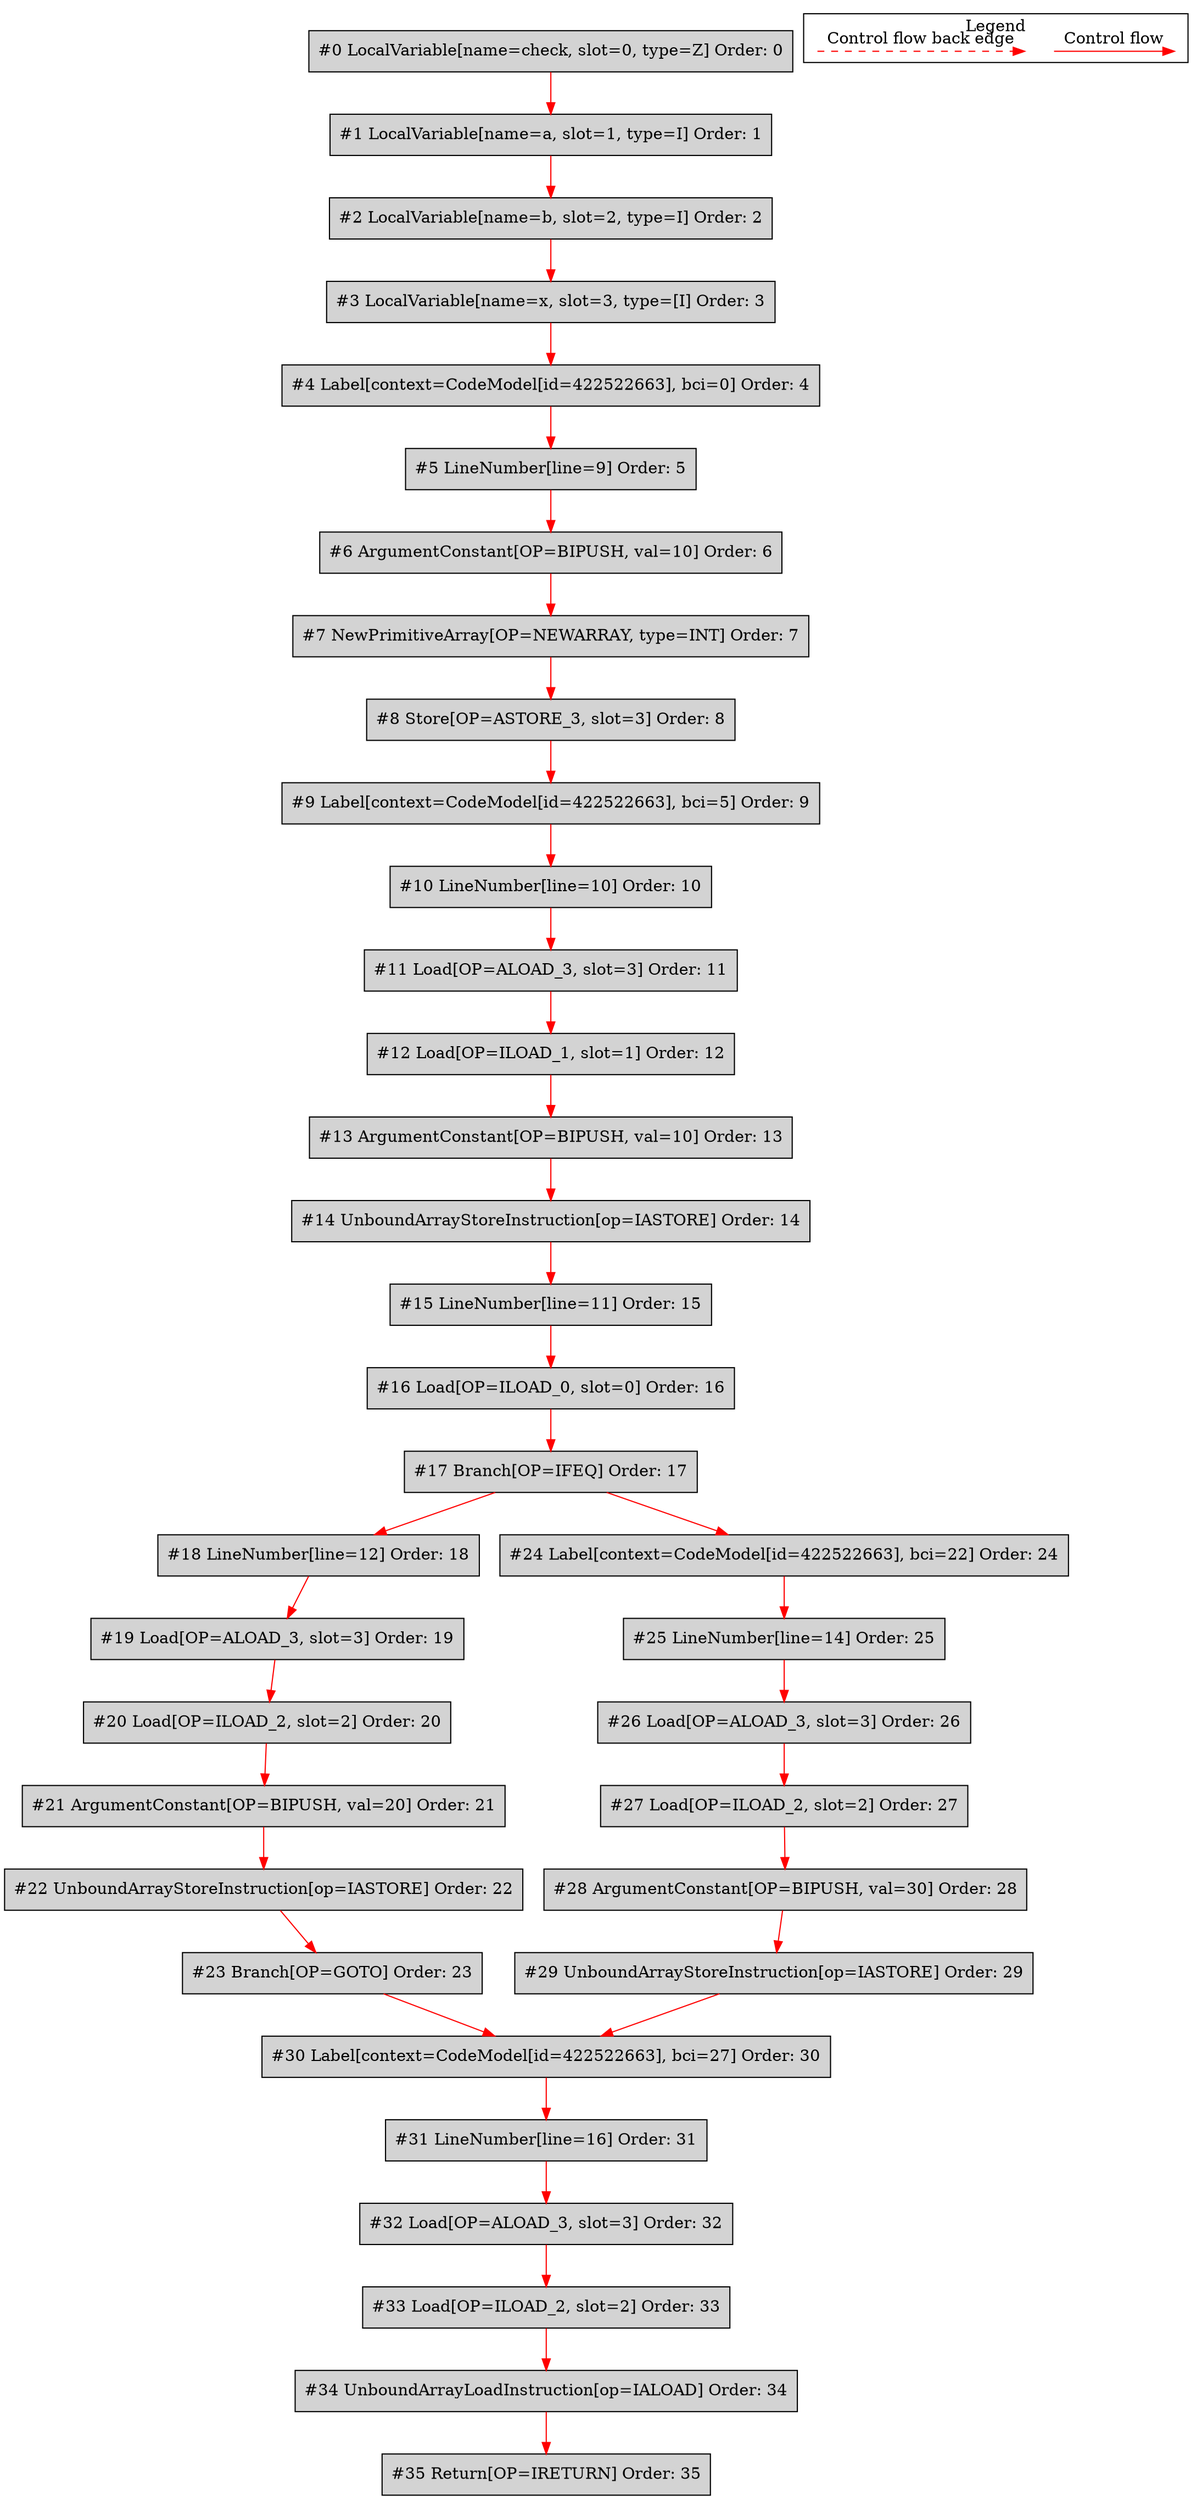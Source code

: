 digraph {
 ordering="in";
 node0[label="#0 LocalVariable[name=check, slot=0, type=Z] Order: 0", shape=box, fillcolor=lightgrey, style=filled];
 node1[label="#1 LocalVariable[name=a, slot=1, type=I] Order: 1", shape=box, fillcolor=lightgrey, style=filled];
 node2[label="#2 LocalVariable[name=b, slot=2, type=I] Order: 2", shape=box, fillcolor=lightgrey, style=filled];
 node3[label="#3 LocalVariable[name=x, slot=3, type=[I] Order: 3", shape=box, fillcolor=lightgrey, style=filled];
 node4[label="#4 Label[context=CodeModel[id=422522663], bci=0] Order: 4", shape=box, fillcolor=lightgrey, style=filled];
 node5[label="#5 LineNumber[line=9] Order: 5", shape=box, fillcolor=lightgrey, style=filled];
 node6[label="#6 ArgumentConstant[OP=BIPUSH, val=10] Order: 6", shape=box, fillcolor=lightgrey, style=filled];
 node7[label="#7 NewPrimitiveArray[OP=NEWARRAY, type=INT] Order: 7", shape=box, fillcolor=lightgrey, style=filled];
 node8[label="#8 Store[OP=ASTORE_3, slot=3] Order: 8", shape=box, fillcolor=lightgrey, style=filled];
 node9[label="#9 Label[context=CodeModel[id=422522663], bci=5] Order: 9", shape=box, fillcolor=lightgrey, style=filled];
 node10[label="#10 LineNumber[line=10] Order: 10", shape=box, fillcolor=lightgrey, style=filled];
 node11[label="#11 Load[OP=ALOAD_3, slot=3] Order: 11", shape=box, fillcolor=lightgrey, style=filled];
 node12[label="#12 Load[OP=ILOAD_1, slot=1] Order: 12", shape=box, fillcolor=lightgrey, style=filled];
 node13[label="#13 ArgumentConstant[OP=BIPUSH, val=10] Order: 13", shape=box, fillcolor=lightgrey, style=filled];
 node14[label="#14 UnboundArrayStoreInstruction[op=IASTORE] Order: 14", shape=box, fillcolor=lightgrey, style=filled];
 node15[label="#15 LineNumber[line=11] Order: 15", shape=box, fillcolor=lightgrey, style=filled];
 node16[label="#16 Load[OP=ILOAD_0, slot=0] Order: 16", shape=box, fillcolor=lightgrey, style=filled];
 node17[label="#17 Branch[OP=IFEQ] Order: 17", shape=box, fillcolor=lightgrey, style=filled];
 node18[label="#18 LineNumber[line=12] Order: 18", shape=box, fillcolor=lightgrey, style=filled];
 node19[label="#19 Load[OP=ALOAD_3, slot=3] Order: 19", shape=box, fillcolor=lightgrey, style=filled];
 node20[label="#20 Load[OP=ILOAD_2, slot=2] Order: 20", shape=box, fillcolor=lightgrey, style=filled];
 node21[label="#21 ArgumentConstant[OP=BIPUSH, val=20] Order: 21", shape=box, fillcolor=lightgrey, style=filled];
 node22[label="#22 UnboundArrayStoreInstruction[op=IASTORE] Order: 22", shape=box, fillcolor=lightgrey, style=filled];
 node23[label="#23 Branch[OP=GOTO] Order: 23", shape=box, fillcolor=lightgrey, style=filled];
 node24[label="#24 Label[context=CodeModel[id=422522663], bci=22] Order: 24", shape=box, fillcolor=lightgrey, style=filled];
 node25[label="#25 LineNumber[line=14] Order: 25", shape=box, fillcolor=lightgrey, style=filled];
 node26[label="#26 Load[OP=ALOAD_3, slot=3] Order: 26", shape=box, fillcolor=lightgrey, style=filled];
 node27[label="#27 Load[OP=ILOAD_2, slot=2] Order: 27", shape=box, fillcolor=lightgrey, style=filled];
 node28[label="#28 ArgumentConstant[OP=BIPUSH, val=30] Order: 28", shape=box, fillcolor=lightgrey, style=filled];
 node29[label="#29 UnboundArrayStoreInstruction[op=IASTORE] Order: 29", shape=box, fillcolor=lightgrey, style=filled];
 node30[label="#30 Label[context=CodeModel[id=422522663], bci=27] Order: 30", shape=box, fillcolor=lightgrey, style=filled];
 node31[label="#31 LineNumber[line=16] Order: 31", shape=box, fillcolor=lightgrey, style=filled];
 node32[label="#32 Load[OP=ALOAD_3, slot=3] Order: 32", shape=box, fillcolor=lightgrey, style=filled];
 node33[label="#33 Load[OP=ILOAD_2, slot=2] Order: 33", shape=box, fillcolor=lightgrey, style=filled];
 node34[label="#34 UnboundArrayLoadInstruction[op=IALOAD] Order: 34", shape=box, fillcolor=lightgrey, style=filled];
 node35[label="#35 Return[OP=IRETURN] Order: 35", shape=box, fillcolor=lightgrey, style=filled];
 node0 -> node1[color=red];
 node1 -> node2[color=red];
 node2 -> node3[color=red];
 node3 -> node4[color=red];
 node4 -> node5[color=red];
 node5 -> node6[color=red];
 node6 -> node7[color=red];
 node7 -> node8[color=red];
 node8 -> node9[color=red];
 node9 -> node10[color=red];
 node10 -> node11[color=red];
 node11 -> node12[color=red];
 node12 -> node13[color=red];
 node13 -> node14[color=red];
 node14 -> node15[color=red];
 node15 -> node16[color=red];
 node16 -> node17[color=red];
 node17 -> node18[color=red];
 node18 -> node19[color=red];
 node19 -> node20[color=red];
 node20 -> node21[color=red];
 node21 -> node22[color=red];
 node22 -> node23[color=red];
 node17 -> node24[color=red];
 node24 -> node25[color=red];
 node25 -> node26[color=red];
 node26 -> node27[color=red];
 node27 -> node28[color=red];
 node28 -> node29[color=red];
 node23 -> node30[color=red];
 node29 -> node30[color=red];
 node30 -> node31[color=red];
 node31 -> node32[color=red];
 node32 -> node33[color=red];
 node33 -> node34[color=red];
 node34 -> node35[color=red];
 subgraph cluster_000 {
  label = "Legend";
  node [shape=point]
  {
   rank=same;
   c0 [style = invis];
   c1 [style = invis];
   c2 [style = invis];
   c3 [style = invis];
  }
  c0 -> c1 [label="Control flow", style=solid, color=red]
  c2 -> c3 [label="Control flow back edge", style=dashed, color=red]
 }

}
